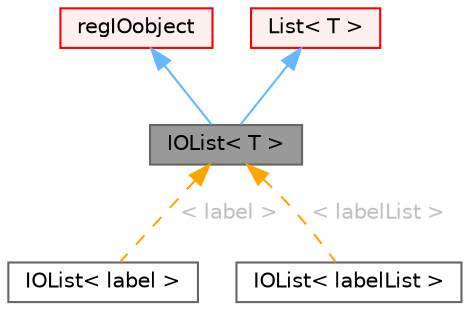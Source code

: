 digraph "IOList&lt; T &gt;"
{
 // LATEX_PDF_SIZE
  bgcolor="transparent";
  edge [fontname=Helvetica,fontsize=10,labelfontname=Helvetica,labelfontsize=10];
  node [fontname=Helvetica,fontsize=10,shape=box,height=0.2,width=0.4];
  Node1 [id="Node000001",label="IOList\< T \>",height=0.2,width=0.4,color="gray40", fillcolor="grey60", style="filled", fontcolor="black",tooltip="A List of objects of type <T> with automated input and output."];
  Node2 -> Node1 [id="edge1_Node000001_Node000002",dir="back",color="steelblue1",style="solid",tooltip=" "];
  Node2 [id="Node000002",label="regIOobject",height=0.2,width=0.4,color="red", fillcolor="#FFF0F0", style="filled",URL="$classFoam_1_1regIOobject.html",tooltip="regIOobject is an abstract class derived from IOobject to handle automatic object registration with t..."];
  Node5 -> Node1 [id="edge2_Node000001_Node000005",dir="back",color="steelblue1",style="solid",tooltip=" "];
  Node5 [id="Node000005",label="List\< T \>",height=0.2,width=0.4,color="red", fillcolor="#FFF0F0", style="filled",URL="$classFoam_1_1List.html",tooltip="A 1D array of objects of type <T>, where the size of the vector is known and used for subscript bound..."];
  Node1 -> Node7 [id="edge3_Node000001_Node000007",dir="back",color="orange",style="dashed",tooltip=" ",label=" \< label \>",fontcolor="grey" ];
  Node7 [id="Node000007",label="IOList\< label \>",height=0.2,width=0.4,color="gray40", fillcolor="white", style="filled",URL="$classFoam_1_1IOList.html",tooltip=" "];
  Node1 -> Node8 [id="edge4_Node000001_Node000008",dir="back",color="orange",style="dashed",tooltip=" ",label=" \< labelList \>",fontcolor="grey" ];
  Node8 [id="Node000008",label="IOList\< labelList \>",height=0.2,width=0.4,color="gray40", fillcolor="white", style="filled",URL="$classFoam_1_1IOList.html",tooltip=" "];
}
